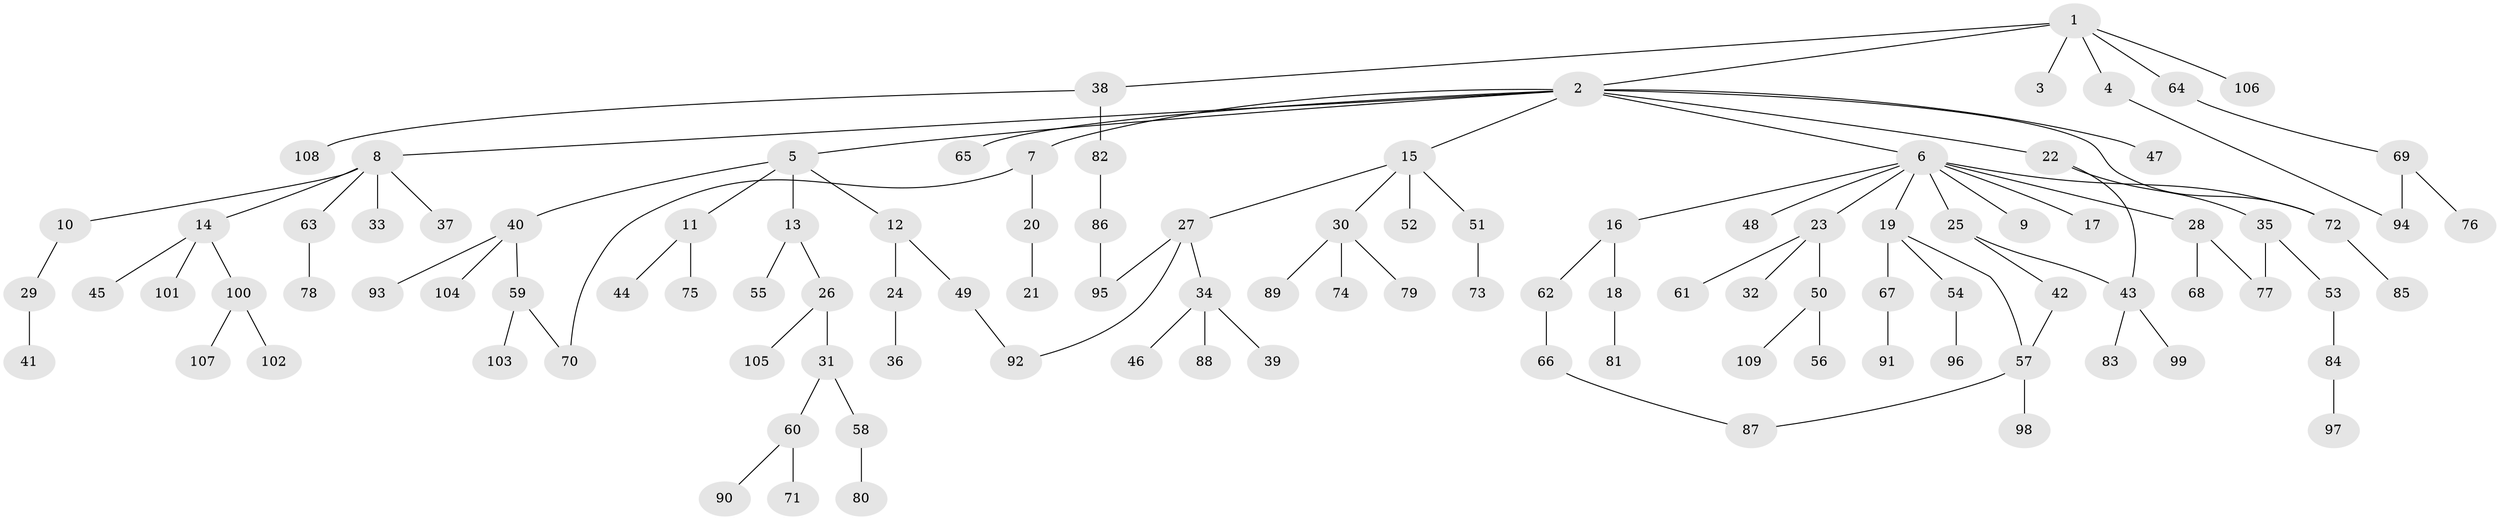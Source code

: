 // coarse degree distribution, {8: 0.02631578947368421, 1: 0.5526315789473685, 5: 0.06578947368421052, 2: 0.25, 4: 0.05263157894736842, 6: 0.02631578947368421, 3: 0.013157894736842105, 10: 0.013157894736842105}
// Generated by graph-tools (version 1.1) at 2025/46/03/04/25 21:46:07]
// undirected, 109 vertices, 117 edges
graph export_dot {
graph [start="1"]
  node [color=gray90,style=filled];
  1;
  2;
  3;
  4;
  5;
  6;
  7;
  8;
  9;
  10;
  11;
  12;
  13;
  14;
  15;
  16;
  17;
  18;
  19;
  20;
  21;
  22;
  23;
  24;
  25;
  26;
  27;
  28;
  29;
  30;
  31;
  32;
  33;
  34;
  35;
  36;
  37;
  38;
  39;
  40;
  41;
  42;
  43;
  44;
  45;
  46;
  47;
  48;
  49;
  50;
  51;
  52;
  53;
  54;
  55;
  56;
  57;
  58;
  59;
  60;
  61;
  62;
  63;
  64;
  65;
  66;
  67;
  68;
  69;
  70;
  71;
  72;
  73;
  74;
  75;
  76;
  77;
  78;
  79;
  80;
  81;
  82;
  83;
  84;
  85;
  86;
  87;
  88;
  89;
  90;
  91;
  92;
  93;
  94;
  95;
  96;
  97;
  98;
  99;
  100;
  101;
  102;
  103;
  104;
  105;
  106;
  107;
  108;
  109;
  1 -- 2;
  1 -- 3;
  1 -- 4;
  1 -- 38;
  1 -- 64;
  1 -- 106;
  2 -- 5;
  2 -- 6;
  2 -- 7;
  2 -- 8;
  2 -- 15;
  2 -- 22;
  2 -- 47;
  2 -- 65;
  2 -- 72;
  4 -- 94;
  5 -- 11;
  5 -- 12;
  5 -- 13;
  5 -- 40;
  6 -- 9;
  6 -- 16;
  6 -- 17;
  6 -- 19;
  6 -- 23;
  6 -- 25;
  6 -- 28;
  6 -- 48;
  6 -- 72;
  7 -- 20;
  7 -- 70;
  8 -- 10;
  8 -- 14;
  8 -- 33;
  8 -- 37;
  8 -- 63;
  10 -- 29;
  11 -- 44;
  11 -- 75;
  12 -- 24;
  12 -- 49;
  13 -- 26;
  13 -- 55;
  14 -- 45;
  14 -- 100;
  14 -- 101;
  15 -- 27;
  15 -- 30;
  15 -- 51;
  15 -- 52;
  16 -- 18;
  16 -- 62;
  18 -- 81;
  19 -- 54;
  19 -- 57;
  19 -- 67;
  20 -- 21;
  22 -- 35;
  22 -- 43;
  23 -- 32;
  23 -- 50;
  23 -- 61;
  24 -- 36;
  25 -- 42;
  25 -- 43;
  26 -- 31;
  26 -- 105;
  27 -- 34;
  27 -- 92;
  27 -- 95;
  28 -- 68;
  28 -- 77;
  29 -- 41;
  30 -- 74;
  30 -- 79;
  30 -- 89;
  31 -- 58;
  31 -- 60;
  34 -- 39;
  34 -- 46;
  34 -- 88;
  35 -- 53;
  35 -- 77;
  38 -- 82;
  38 -- 108;
  40 -- 59;
  40 -- 93;
  40 -- 104;
  42 -- 57;
  43 -- 83;
  43 -- 99;
  49 -- 92;
  50 -- 56;
  50 -- 109;
  51 -- 73;
  53 -- 84;
  54 -- 96;
  57 -- 87;
  57 -- 98;
  58 -- 80;
  59 -- 70;
  59 -- 103;
  60 -- 71;
  60 -- 90;
  62 -- 66;
  63 -- 78;
  64 -- 69;
  66 -- 87;
  67 -- 91;
  69 -- 76;
  69 -- 94;
  72 -- 85;
  82 -- 86;
  84 -- 97;
  86 -- 95;
  100 -- 102;
  100 -- 107;
}
